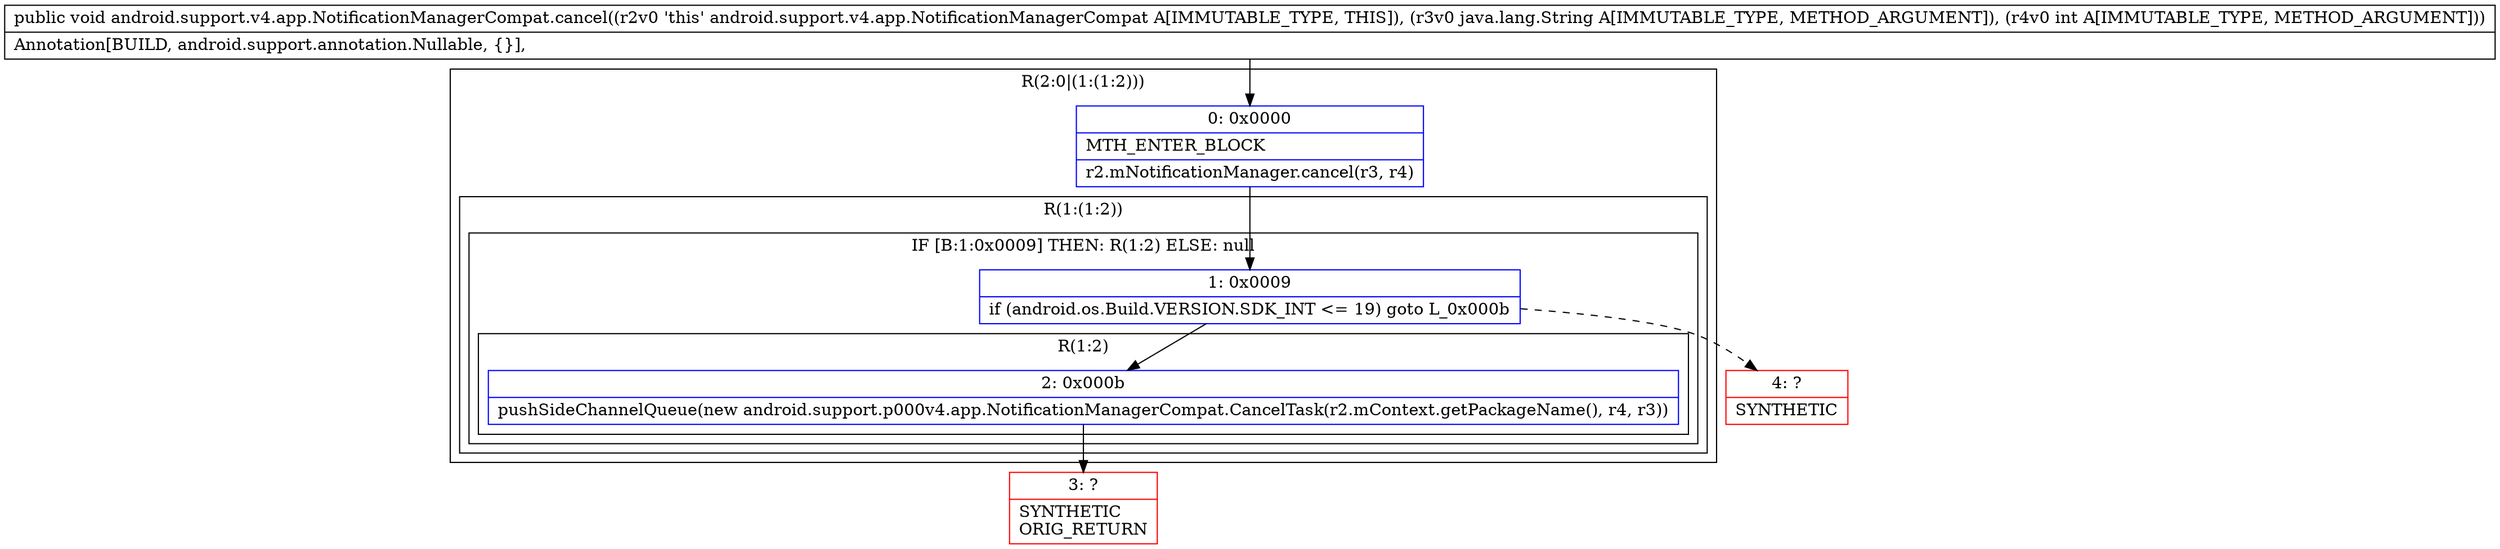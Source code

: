 digraph "CFG forandroid.support.v4.app.NotificationManagerCompat.cancel(Ljava\/lang\/String;I)V" {
subgraph cluster_Region_1323766332 {
label = "R(2:0|(1:(1:2)))";
node [shape=record,color=blue];
Node_0 [shape=record,label="{0\:\ 0x0000|MTH_ENTER_BLOCK\l|r2.mNotificationManager.cancel(r3, r4)\l}"];
subgraph cluster_Region_176543193 {
label = "R(1:(1:2))";
node [shape=record,color=blue];
subgraph cluster_IfRegion_225853360 {
label = "IF [B:1:0x0009] THEN: R(1:2) ELSE: null";
node [shape=record,color=blue];
Node_1 [shape=record,label="{1\:\ 0x0009|if (android.os.Build.VERSION.SDK_INT \<= 19) goto L_0x000b\l}"];
subgraph cluster_Region_1565732347 {
label = "R(1:2)";
node [shape=record,color=blue];
Node_2 [shape=record,label="{2\:\ 0x000b|pushSideChannelQueue(new android.support.p000v4.app.NotificationManagerCompat.CancelTask(r2.mContext.getPackageName(), r4, r3))\l}"];
}
}
}
}
Node_3 [shape=record,color=red,label="{3\:\ ?|SYNTHETIC\lORIG_RETURN\l}"];
Node_4 [shape=record,color=red,label="{4\:\ ?|SYNTHETIC\l}"];
MethodNode[shape=record,label="{public void android.support.v4.app.NotificationManagerCompat.cancel((r2v0 'this' android.support.v4.app.NotificationManagerCompat A[IMMUTABLE_TYPE, THIS]), (r3v0 java.lang.String A[IMMUTABLE_TYPE, METHOD_ARGUMENT]), (r4v0 int A[IMMUTABLE_TYPE, METHOD_ARGUMENT]))  | Annotation[BUILD, android.support.annotation.Nullable, \{\}], \l}"];
MethodNode -> Node_0;
Node_0 -> Node_1;
Node_1 -> Node_2;
Node_1 -> Node_4[style=dashed];
Node_2 -> Node_3;
}

